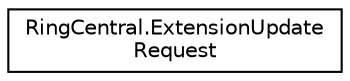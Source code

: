 digraph "Graphical Class Hierarchy"
{
 // LATEX_PDF_SIZE
  edge [fontname="Helvetica",fontsize="10",labelfontname="Helvetica",labelfontsize="10"];
  node [fontname="Helvetica",fontsize="10",shape=record];
  rankdir="LR";
  Node0 [label="RingCentral.ExtensionUpdate\lRequest",height=0.2,width=0.4,color="black", fillcolor="white", style="filled",URL="$classRingCentral_1_1ExtensionUpdateRequest.html",tooltip=" "];
}
